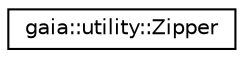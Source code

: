 digraph G
{
  edge [fontname="Helvetica",fontsize="10",labelfontname="Helvetica",labelfontsize="10"];
  node [fontname="Helvetica",fontsize="10",shape=record];
  rankdir=LR;
  Node1 [label="gaia::utility::Zipper",height=0.2,width=0.4,color="black", fillcolor="white", style="filled",URL="$d7/d4e/classgaia_1_1utility_1_1_zipper.html"];
}
